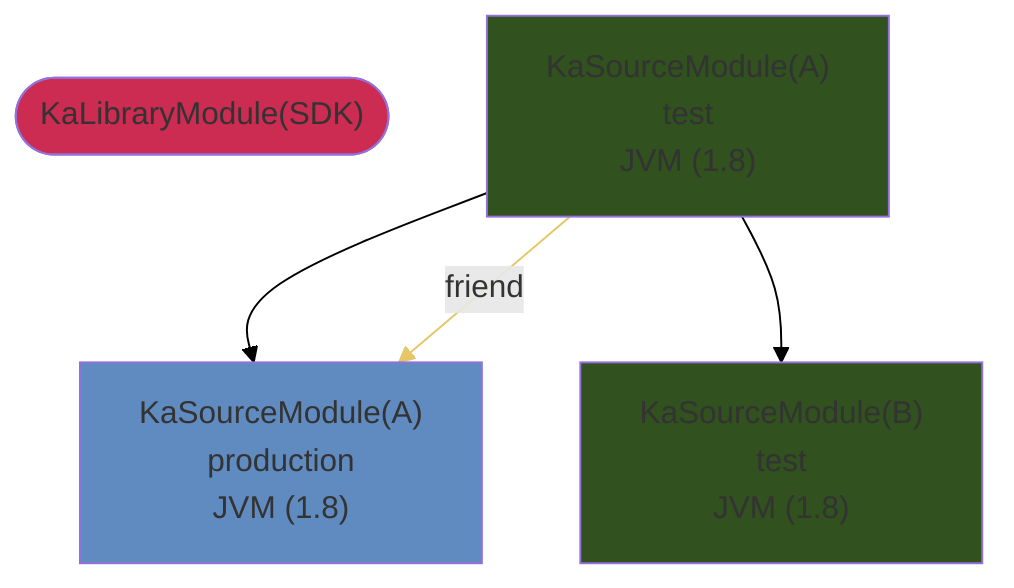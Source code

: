 graph TD
  KaLibraryModule_0(["KaLibraryModule(SDK)"])
  KaSourceModule_1["KaSourceModule(A)<br />production<br />JVM (1.8)"]
  KaSourceModule_2["KaSourceModule(A)<br />test<br />JVM (1.8)"]
  KaSourceModule_3["KaSourceModule(B)<br />test<br />JVM (1.8)"]
  style KaLibraryModule_0 fill:#CC2B52
  style KaSourceModule_1 fill:#608BC1
  style KaSourceModule_2 fill:#31511E
  style KaSourceModule_3 fill:#31511E
  KaSourceModule_2 --> KaSourceModule_1
  KaSourceModule_2 --> KaSourceModule_3
  KaSourceModule_2 --friend--> KaSourceModule_1
  linkStyle 0 stroke:black
  linkStyle 1 stroke:black
  linkStyle 2 stroke:#E6C767